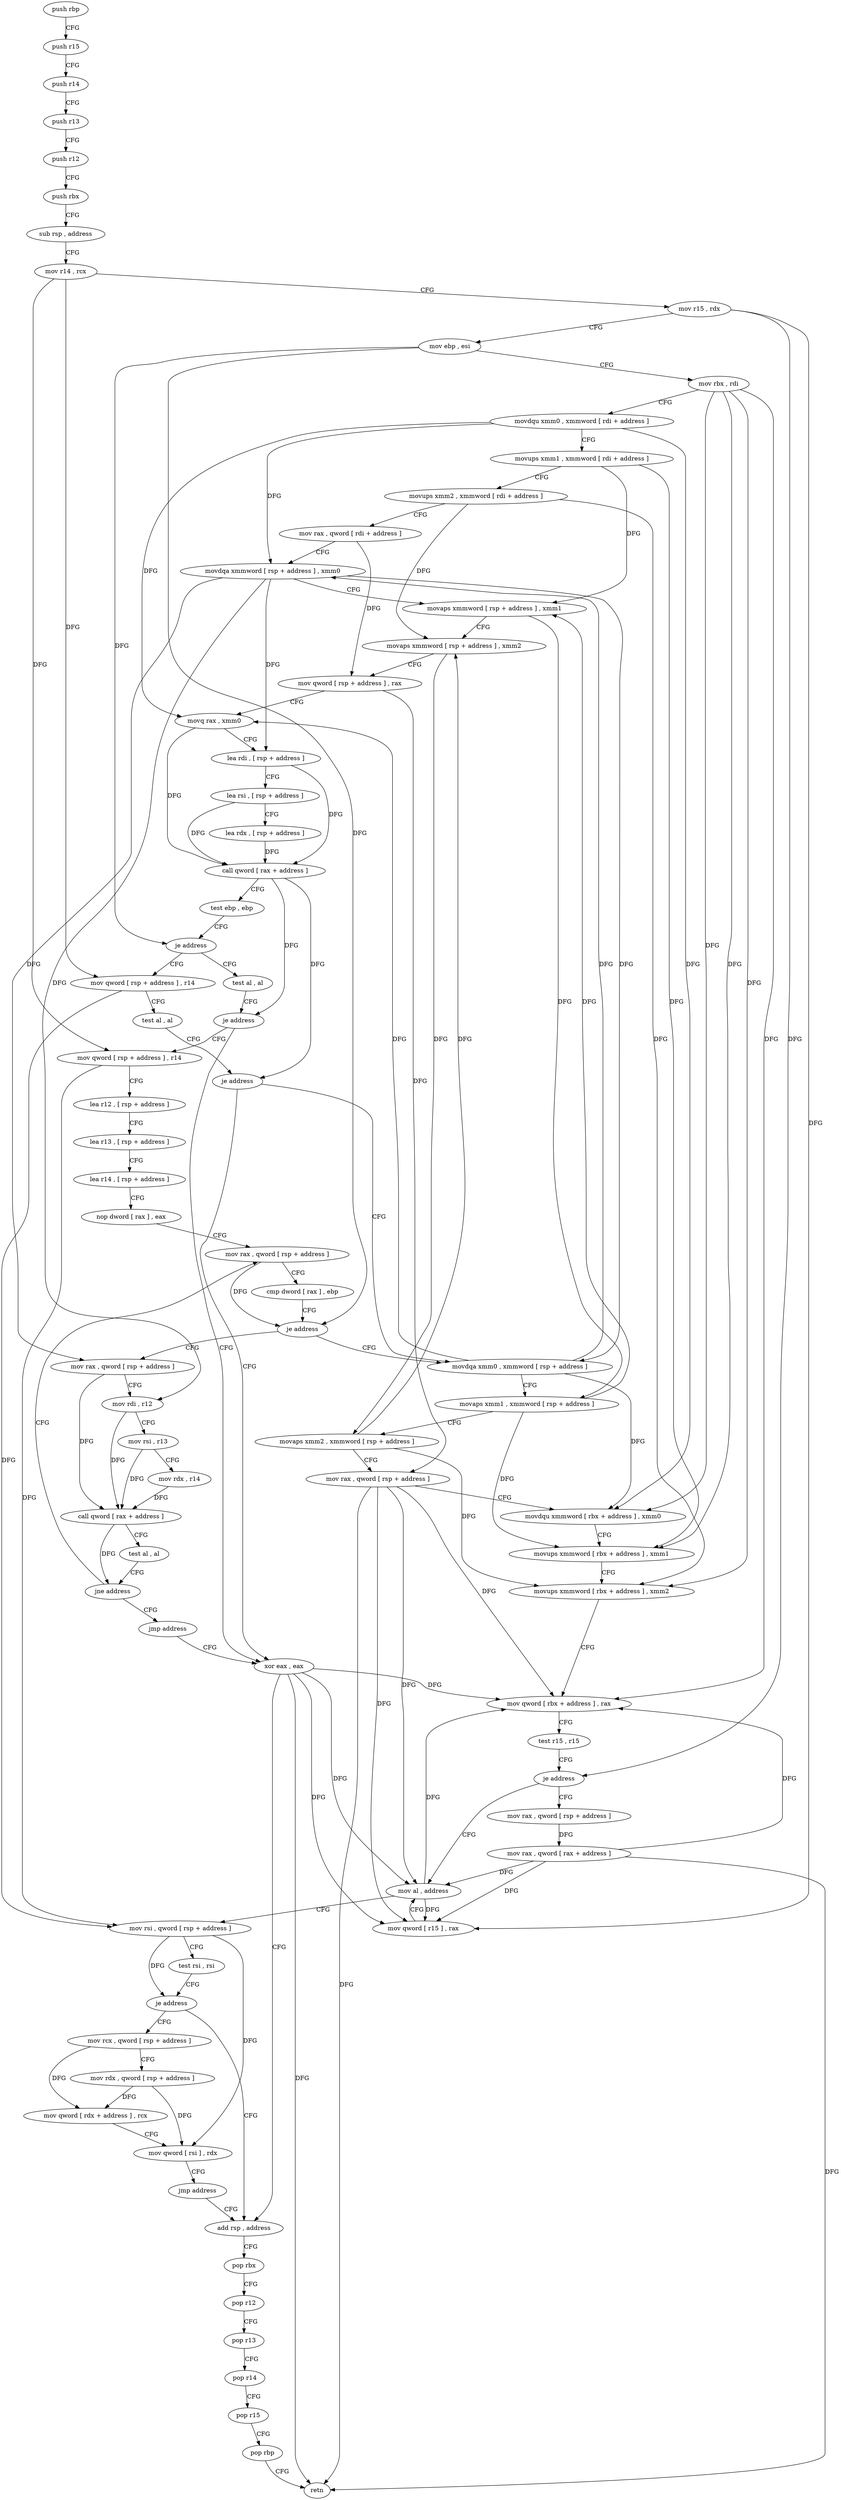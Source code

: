 digraph "func" {
"72944" [label = "push rbp" ]
"72945" [label = "push r15" ]
"72947" [label = "push r14" ]
"72949" [label = "push r13" ]
"72951" [label = "push r12" ]
"72953" [label = "push rbx" ]
"72954" [label = "sub rsp , address" ]
"72958" [label = "mov r14 , rcx" ]
"72961" [label = "mov r15 , rdx" ]
"72964" [label = "mov ebp , esi" ]
"72966" [label = "mov rbx , rdi" ]
"72969" [label = "movdqu xmm0 , xmmword [ rdi + address ]" ]
"72974" [label = "movups xmm1 , xmmword [ rdi + address ]" ]
"72978" [label = "movups xmm2 , xmmword [ rdi + address ]" ]
"72982" [label = "mov rax , qword [ rdi + address ]" ]
"72986" [label = "movdqa xmmword [ rsp + address ] , xmm0" ]
"72992" [label = "movaps xmmword [ rsp + address ] , xmm1" ]
"72997" [label = "movaps xmmword [ rsp + address ] , xmm2" ]
"73002" [label = "mov qword [ rsp + address ] , rax" ]
"73007" [label = "movq rax , xmm0" ]
"73012" [label = "lea rdi , [ rsp + address ]" ]
"73017" [label = "lea rsi , [ rsp + address ]" ]
"73022" [label = "lea rdx , [ rsp + address ]" ]
"73027" [label = "call qword [ rax + address ]" ]
"73033" [label = "test ebp , ebp" ]
"73035" [label = "je address" ]
"73107" [label = "mov qword [ rsp + address ] , r14" ]
"73037" [label = "test al , al" ]
"73112" [label = "test al , al" ]
"73114" [label = "je address" ]
"73202" [label = "xor eax , eax" ]
"73116" [label = "movdqa xmm0 , xmmword [ rsp + address ]" ]
"73039" [label = "je address" ]
"73045" [label = "mov qword [ rsp + address ] , r14" ]
"73204" [label = "add rsp , address" ]
"73122" [label = "movaps xmm1 , xmmword [ rsp + address ]" ]
"73127" [label = "movaps xmm2 , xmmword [ rsp + address ]" ]
"73132" [label = "mov rax , qword [ rsp + address ]" ]
"73137" [label = "movdqu xmmword [ rbx + address ] , xmm0" ]
"73142" [label = "movups xmmword [ rbx + address ] , xmm1" ]
"73146" [label = "movups xmmword [ rbx + address ] , xmm2" ]
"73150" [label = "mov qword [ rbx + address ] , rax" ]
"73154" [label = "test r15 , r15" ]
"73157" [label = "je address" ]
"73171" [label = "mov al , address" ]
"73159" [label = "mov rax , qword [ rsp + address ]" ]
"73050" [label = "lea r12 , [ rsp + address ]" ]
"73055" [label = "lea r13 , [ rsp + address ]" ]
"73060" [label = "lea r14 , [ rsp + address ]" ]
"73065" [label = "nop dword [ rax ] , eax" ]
"73072" [label = "mov rax , qword [ rsp + address ]" ]
"73173" [label = "mov rsi , qword [ rsp + address ]" ]
"73178" [label = "test rsi , rsi" ]
"73181" [label = "je address" ]
"73183" [label = "mov rcx , qword [ rsp + address ]" ]
"73164" [label = "mov rax , qword [ rax + address ]" ]
"73168" [label = "mov qword [ r15 ] , rax" ]
"73081" [label = "mov rax , qword [ rsp + address ]" ]
"73086" [label = "mov rdi , r12" ]
"73089" [label = "mov rsi , r13" ]
"73092" [label = "mov rdx , r14" ]
"73095" [label = "call qword [ rax + address ]" ]
"73101" [label = "test al , al" ]
"73103" [label = "jne address" ]
"73105" [label = "jmp address" ]
"73208" [label = "pop rbx" ]
"73209" [label = "pop r12" ]
"73211" [label = "pop r13" ]
"73213" [label = "pop r14" ]
"73215" [label = "pop r15" ]
"73217" [label = "pop rbp" ]
"73218" [label = "retn" ]
"73188" [label = "mov rdx , qword [ rsp + address ]" ]
"73193" [label = "mov qword [ rdx + address ] , rcx" ]
"73197" [label = "mov qword [ rsi ] , rdx" ]
"73200" [label = "jmp address" ]
"73077" [label = "cmp dword [ rax ] , ebp" ]
"73079" [label = "je address" ]
"72944" -> "72945" [ label = "CFG" ]
"72945" -> "72947" [ label = "CFG" ]
"72947" -> "72949" [ label = "CFG" ]
"72949" -> "72951" [ label = "CFG" ]
"72951" -> "72953" [ label = "CFG" ]
"72953" -> "72954" [ label = "CFG" ]
"72954" -> "72958" [ label = "CFG" ]
"72958" -> "72961" [ label = "CFG" ]
"72958" -> "73107" [ label = "DFG" ]
"72958" -> "73045" [ label = "DFG" ]
"72961" -> "72964" [ label = "CFG" ]
"72961" -> "73157" [ label = "DFG" ]
"72961" -> "73168" [ label = "DFG" ]
"72964" -> "72966" [ label = "CFG" ]
"72964" -> "73035" [ label = "DFG" ]
"72964" -> "73079" [ label = "DFG" ]
"72966" -> "72969" [ label = "CFG" ]
"72966" -> "73137" [ label = "DFG" ]
"72966" -> "73142" [ label = "DFG" ]
"72966" -> "73146" [ label = "DFG" ]
"72966" -> "73150" [ label = "DFG" ]
"72969" -> "72974" [ label = "CFG" ]
"72969" -> "72986" [ label = "DFG" ]
"72969" -> "73007" [ label = "DFG" ]
"72969" -> "73137" [ label = "DFG" ]
"72974" -> "72978" [ label = "CFG" ]
"72974" -> "72992" [ label = "DFG" ]
"72974" -> "73142" [ label = "DFG" ]
"72978" -> "72982" [ label = "CFG" ]
"72978" -> "72997" [ label = "DFG" ]
"72978" -> "73146" [ label = "DFG" ]
"72982" -> "72986" [ label = "CFG" ]
"72982" -> "73002" [ label = "DFG" ]
"72986" -> "72992" [ label = "CFG" ]
"72986" -> "73116" [ label = "DFG" ]
"72986" -> "73081" [ label = "DFG" ]
"72986" -> "73012" [ label = "DFG" ]
"72986" -> "73086" [ label = "DFG" ]
"72992" -> "72997" [ label = "CFG" ]
"72992" -> "73122" [ label = "DFG" ]
"72997" -> "73002" [ label = "CFG" ]
"72997" -> "73127" [ label = "DFG" ]
"73002" -> "73007" [ label = "CFG" ]
"73002" -> "73132" [ label = "DFG" ]
"73007" -> "73012" [ label = "CFG" ]
"73007" -> "73027" [ label = "DFG" ]
"73012" -> "73017" [ label = "CFG" ]
"73012" -> "73027" [ label = "DFG" ]
"73017" -> "73022" [ label = "CFG" ]
"73017" -> "73027" [ label = "DFG" ]
"73022" -> "73027" [ label = "DFG" ]
"73027" -> "73033" [ label = "CFG" ]
"73027" -> "73114" [ label = "DFG" ]
"73027" -> "73039" [ label = "DFG" ]
"73033" -> "73035" [ label = "CFG" ]
"73035" -> "73107" [ label = "CFG" ]
"73035" -> "73037" [ label = "CFG" ]
"73107" -> "73112" [ label = "CFG" ]
"73107" -> "73173" [ label = "DFG" ]
"73037" -> "73039" [ label = "CFG" ]
"73112" -> "73114" [ label = "CFG" ]
"73114" -> "73202" [ label = "CFG" ]
"73114" -> "73116" [ label = "CFG" ]
"73202" -> "73204" [ label = "CFG" ]
"73202" -> "73150" [ label = "DFG" ]
"73202" -> "73218" [ label = "DFG" ]
"73202" -> "73171" [ label = "DFG" ]
"73202" -> "73168" [ label = "DFG" ]
"73116" -> "73122" [ label = "CFG" ]
"73116" -> "72986" [ label = "DFG" ]
"73116" -> "73007" [ label = "DFG" ]
"73116" -> "73137" [ label = "DFG" ]
"73039" -> "73202" [ label = "CFG" ]
"73039" -> "73045" [ label = "CFG" ]
"73045" -> "73050" [ label = "CFG" ]
"73045" -> "73173" [ label = "DFG" ]
"73204" -> "73208" [ label = "CFG" ]
"73122" -> "73127" [ label = "CFG" ]
"73122" -> "72992" [ label = "DFG" ]
"73122" -> "73142" [ label = "DFG" ]
"73127" -> "73132" [ label = "CFG" ]
"73127" -> "72997" [ label = "DFG" ]
"73127" -> "73146" [ label = "DFG" ]
"73132" -> "73137" [ label = "CFG" ]
"73132" -> "73150" [ label = "DFG" ]
"73132" -> "73218" [ label = "DFG" ]
"73132" -> "73171" [ label = "DFG" ]
"73132" -> "73168" [ label = "DFG" ]
"73137" -> "73142" [ label = "CFG" ]
"73142" -> "73146" [ label = "CFG" ]
"73146" -> "73150" [ label = "CFG" ]
"73150" -> "73154" [ label = "CFG" ]
"73154" -> "73157" [ label = "CFG" ]
"73157" -> "73171" [ label = "CFG" ]
"73157" -> "73159" [ label = "CFG" ]
"73171" -> "73173" [ label = "CFG" ]
"73171" -> "73150" [ label = "DFG" ]
"73171" -> "73168" [ label = "DFG" ]
"73159" -> "73164" [ label = "DFG" ]
"73050" -> "73055" [ label = "CFG" ]
"73055" -> "73060" [ label = "CFG" ]
"73060" -> "73065" [ label = "CFG" ]
"73065" -> "73072" [ label = "CFG" ]
"73072" -> "73077" [ label = "CFG" ]
"73072" -> "73079" [ label = "DFG" ]
"73173" -> "73178" [ label = "CFG" ]
"73173" -> "73181" [ label = "DFG" ]
"73173" -> "73197" [ label = "DFG" ]
"73178" -> "73181" [ label = "CFG" ]
"73181" -> "73204" [ label = "CFG" ]
"73181" -> "73183" [ label = "CFG" ]
"73183" -> "73188" [ label = "CFG" ]
"73183" -> "73193" [ label = "DFG" ]
"73164" -> "73168" [ label = "DFG" ]
"73164" -> "73150" [ label = "DFG" ]
"73164" -> "73171" [ label = "DFG" ]
"73164" -> "73218" [ label = "DFG" ]
"73168" -> "73171" [ label = "CFG" ]
"73081" -> "73086" [ label = "CFG" ]
"73081" -> "73095" [ label = "DFG" ]
"73086" -> "73089" [ label = "CFG" ]
"73086" -> "73095" [ label = "DFG" ]
"73089" -> "73092" [ label = "CFG" ]
"73089" -> "73095" [ label = "DFG" ]
"73092" -> "73095" [ label = "DFG" ]
"73095" -> "73101" [ label = "CFG" ]
"73095" -> "73103" [ label = "DFG" ]
"73101" -> "73103" [ label = "CFG" ]
"73103" -> "73072" [ label = "CFG" ]
"73103" -> "73105" [ label = "CFG" ]
"73105" -> "73202" [ label = "CFG" ]
"73208" -> "73209" [ label = "CFG" ]
"73209" -> "73211" [ label = "CFG" ]
"73211" -> "73213" [ label = "CFG" ]
"73213" -> "73215" [ label = "CFG" ]
"73215" -> "73217" [ label = "CFG" ]
"73217" -> "73218" [ label = "CFG" ]
"73188" -> "73193" [ label = "DFG" ]
"73188" -> "73197" [ label = "DFG" ]
"73193" -> "73197" [ label = "CFG" ]
"73197" -> "73200" [ label = "CFG" ]
"73200" -> "73204" [ label = "CFG" ]
"73077" -> "73079" [ label = "CFG" ]
"73079" -> "73116" [ label = "CFG" ]
"73079" -> "73081" [ label = "CFG" ]
}
